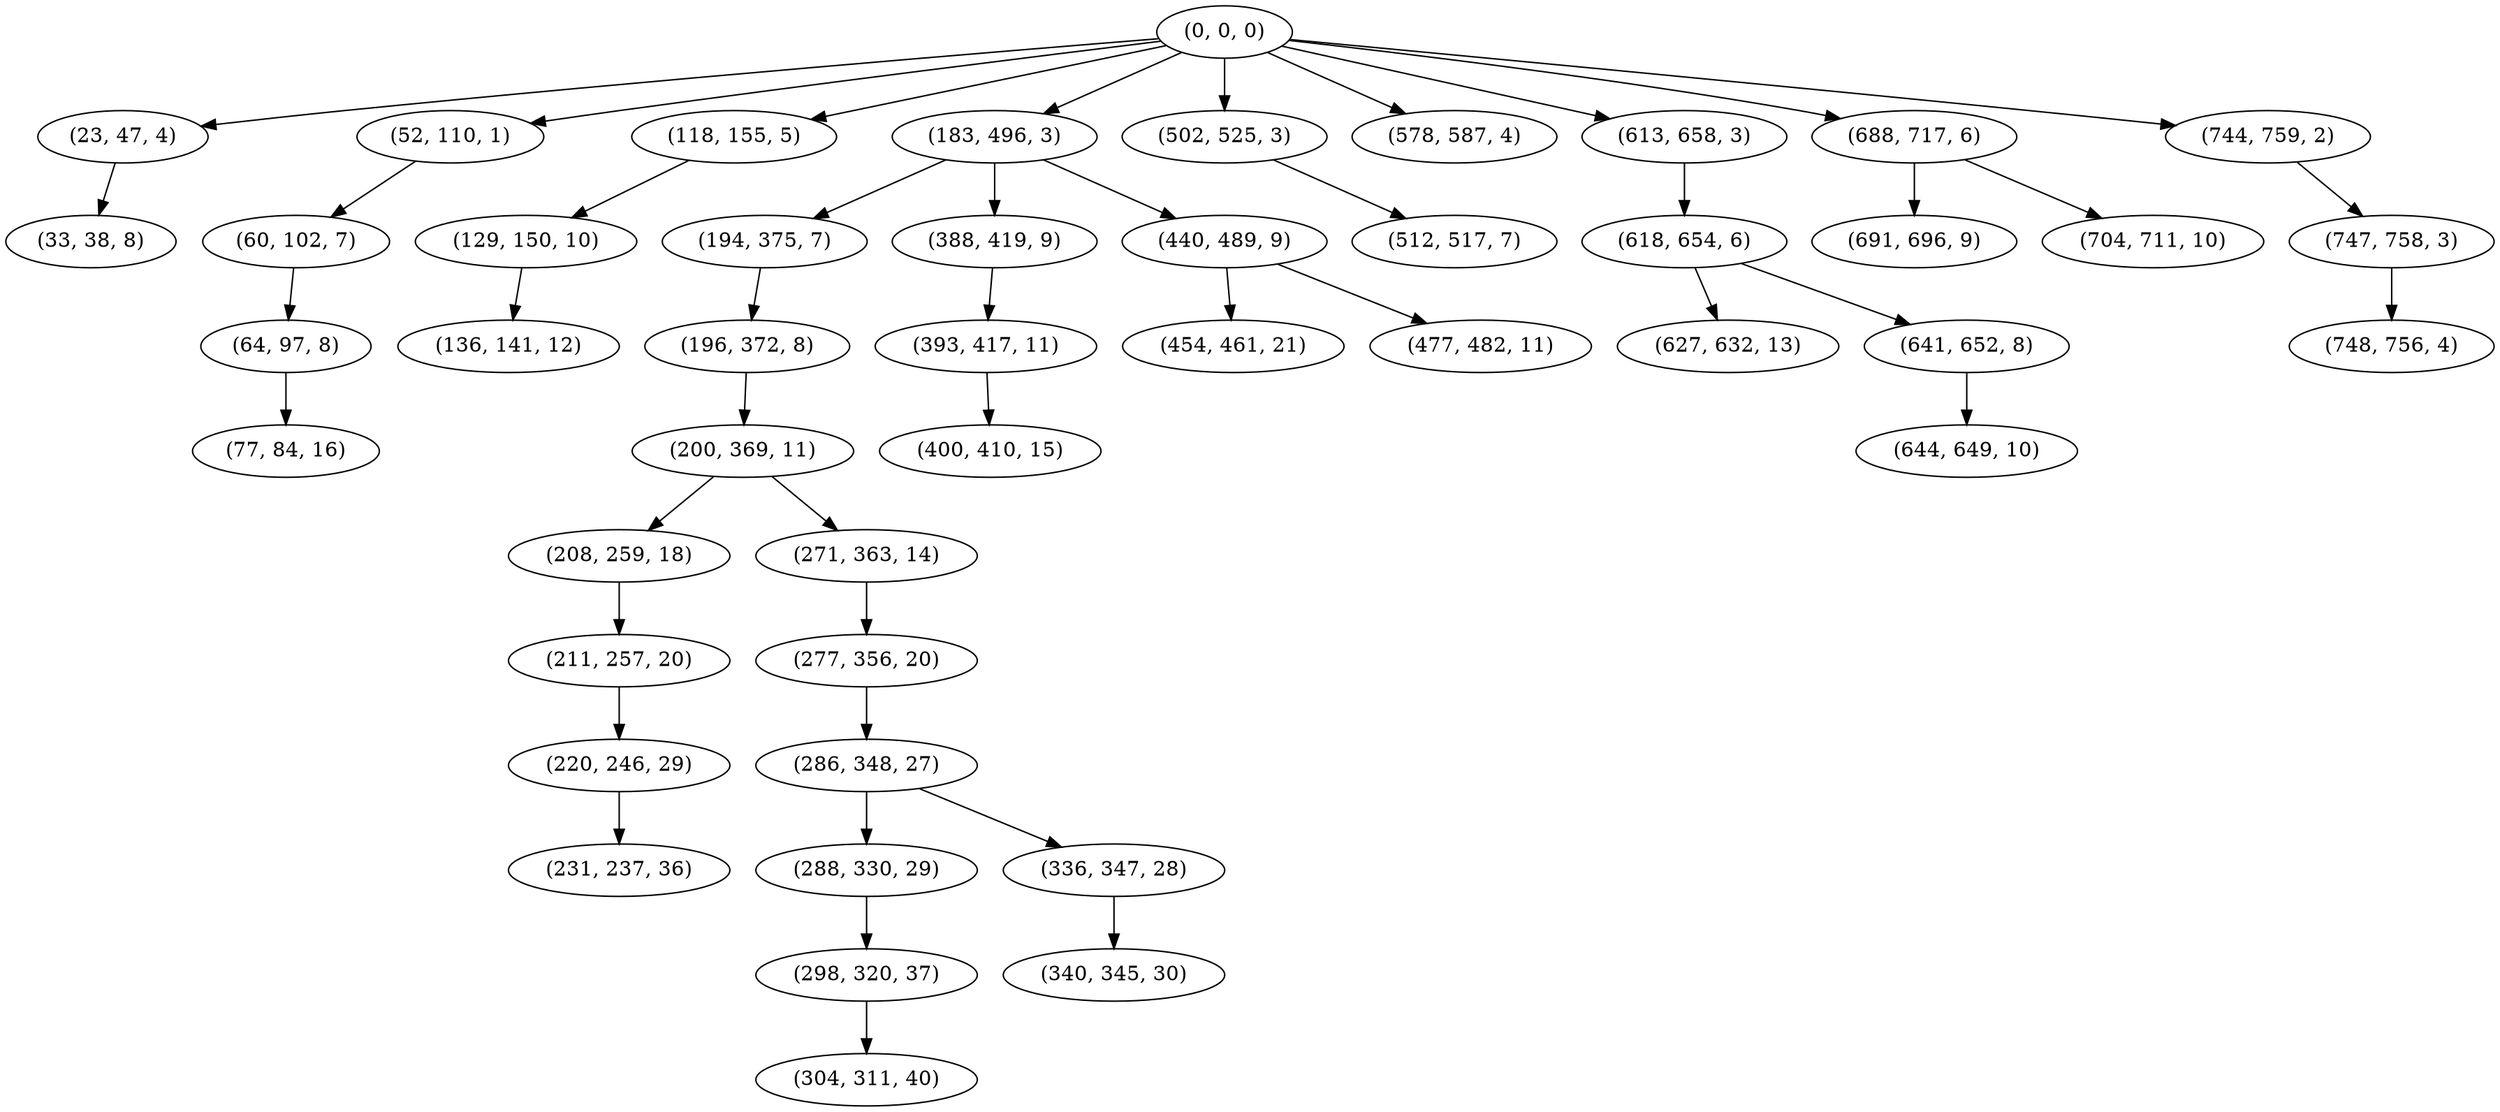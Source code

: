digraph tree {
    "(0, 0, 0)";
    "(23, 47, 4)";
    "(33, 38, 8)";
    "(52, 110, 1)";
    "(60, 102, 7)";
    "(64, 97, 8)";
    "(77, 84, 16)";
    "(118, 155, 5)";
    "(129, 150, 10)";
    "(136, 141, 12)";
    "(183, 496, 3)";
    "(194, 375, 7)";
    "(196, 372, 8)";
    "(200, 369, 11)";
    "(208, 259, 18)";
    "(211, 257, 20)";
    "(220, 246, 29)";
    "(231, 237, 36)";
    "(271, 363, 14)";
    "(277, 356, 20)";
    "(286, 348, 27)";
    "(288, 330, 29)";
    "(298, 320, 37)";
    "(304, 311, 40)";
    "(336, 347, 28)";
    "(340, 345, 30)";
    "(388, 419, 9)";
    "(393, 417, 11)";
    "(400, 410, 15)";
    "(440, 489, 9)";
    "(454, 461, 21)";
    "(477, 482, 11)";
    "(502, 525, 3)";
    "(512, 517, 7)";
    "(578, 587, 4)";
    "(613, 658, 3)";
    "(618, 654, 6)";
    "(627, 632, 13)";
    "(641, 652, 8)";
    "(644, 649, 10)";
    "(688, 717, 6)";
    "(691, 696, 9)";
    "(704, 711, 10)";
    "(744, 759, 2)";
    "(747, 758, 3)";
    "(748, 756, 4)";
    "(0, 0, 0)" -> "(23, 47, 4)";
    "(0, 0, 0)" -> "(52, 110, 1)";
    "(0, 0, 0)" -> "(118, 155, 5)";
    "(0, 0, 0)" -> "(183, 496, 3)";
    "(0, 0, 0)" -> "(502, 525, 3)";
    "(0, 0, 0)" -> "(578, 587, 4)";
    "(0, 0, 0)" -> "(613, 658, 3)";
    "(0, 0, 0)" -> "(688, 717, 6)";
    "(0, 0, 0)" -> "(744, 759, 2)";
    "(23, 47, 4)" -> "(33, 38, 8)";
    "(52, 110, 1)" -> "(60, 102, 7)";
    "(60, 102, 7)" -> "(64, 97, 8)";
    "(64, 97, 8)" -> "(77, 84, 16)";
    "(118, 155, 5)" -> "(129, 150, 10)";
    "(129, 150, 10)" -> "(136, 141, 12)";
    "(183, 496, 3)" -> "(194, 375, 7)";
    "(183, 496, 3)" -> "(388, 419, 9)";
    "(183, 496, 3)" -> "(440, 489, 9)";
    "(194, 375, 7)" -> "(196, 372, 8)";
    "(196, 372, 8)" -> "(200, 369, 11)";
    "(200, 369, 11)" -> "(208, 259, 18)";
    "(200, 369, 11)" -> "(271, 363, 14)";
    "(208, 259, 18)" -> "(211, 257, 20)";
    "(211, 257, 20)" -> "(220, 246, 29)";
    "(220, 246, 29)" -> "(231, 237, 36)";
    "(271, 363, 14)" -> "(277, 356, 20)";
    "(277, 356, 20)" -> "(286, 348, 27)";
    "(286, 348, 27)" -> "(288, 330, 29)";
    "(286, 348, 27)" -> "(336, 347, 28)";
    "(288, 330, 29)" -> "(298, 320, 37)";
    "(298, 320, 37)" -> "(304, 311, 40)";
    "(336, 347, 28)" -> "(340, 345, 30)";
    "(388, 419, 9)" -> "(393, 417, 11)";
    "(393, 417, 11)" -> "(400, 410, 15)";
    "(440, 489, 9)" -> "(454, 461, 21)";
    "(440, 489, 9)" -> "(477, 482, 11)";
    "(502, 525, 3)" -> "(512, 517, 7)";
    "(613, 658, 3)" -> "(618, 654, 6)";
    "(618, 654, 6)" -> "(627, 632, 13)";
    "(618, 654, 6)" -> "(641, 652, 8)";
    "(641, 652, 8)" -> "(644, 649, 10)";
    "(688, 717, 6)" -> "(691, 696, 9)";
    "(688, 717, 6)" -> "(704, 711, 10)";
    "(744, 759, 2)" -> "(747, 758, 3)";
    "(747, 758, 3)" -> "(748, 756, 4)";
}
